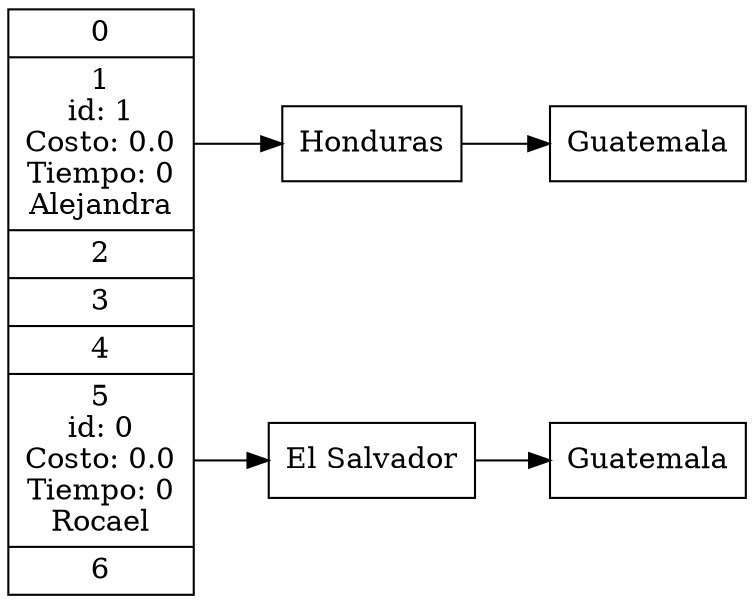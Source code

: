 digraph HashT{
node[shape = record]
rankdir = LR
someNode[label = "0|<1>1\nid: 1\nCosto: 0.0\nTiempo: 0\nAlejandra|2|3|4|<0>5\nid: 0\nCosto: 0.0\nTiempo: 0\nRocael|6"];
_Honduras1[label=" Honduras"];
_Guatemala1[label=" Guatemala"];
_El_Salvador0[label=" El Salvador"];
_Guatemala0[label=" Guatemala"];

someNode:1->_Honduras1->_Guatemala1;
someNode:0->_El_Salvador0->_Guatemala0;

}
